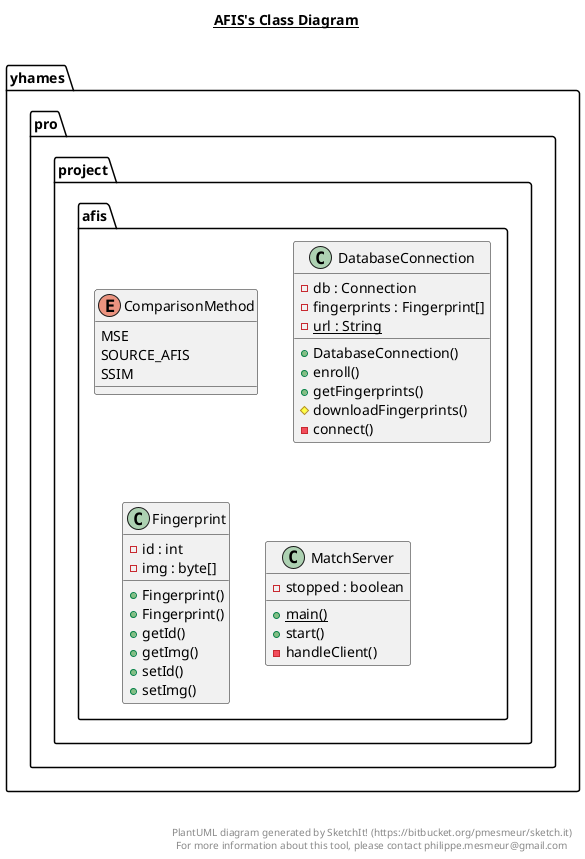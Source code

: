 @startuml

title __AFIS's Class Diagram__\n

  namespace yhames.pro.project.afis {
    enum ComparisonMethod {
      MSE
      SOURCE_AFIS
      SSIM
    }
  }
  

  namespace yhames.pro.project.afis {
    class yhames.pro.project.afis.DatabaseConnection {
        - db : Connection
        - fingerprints : Fingerprint[]
        {static} - url : String
        + DatabaseConnection()
        + enroll()
        + getFingerprints()
        # downloadFingerprints()
        - connect()
    }
  }
  

  namespace yhames.pro.project.afis {
    class yhames.pro.project.afis.Fingerprint {
        - id : int
        - img : byte[]
        + Fingerprint()
        + Fingerprint()
        + getId()
        + getImg()
        + setId()
        + setImg()
    }
  }
  

  namespace yhames.pro.project.afis {
    class yhames.pro.project.afis.MatchServer {
        - stopped : boolean
        {static} + main()
        + start()
        - handleClient()
    }
  }
  



right footer


PlantUML diagram generated by SketchIt! (https://bitbucket.org/pmesmeur/sketch.it)
For more information about this tool, please contact philippe.mesmeur@gmail.com
endfooter

@enduml

